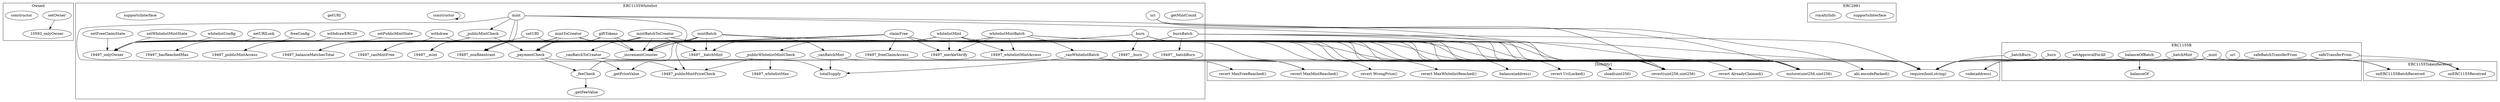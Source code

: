 strict digraph {
subgraph cluster_10593_Owned {
label = "Owned"
"10593_setOwner" [label="setOwner"]
"10593_constructor" [label="constructor"]
"10593_setOwner" -> "10593_onlyOwner"
}subgraph cluster_19497_ERC1155Whitelist {
label = "ERC1155Whitelist"
"19497__incrementCounter" [label="_incrementCounter"]
"19497__getPriceValue" [label="_getPriceValue"]
"19497_setURILock" [label="setURILock"]
"19497_mintBatchToCreator" [label="mintBatchToCreator"]
"19497__publicMintCheck" [label="_publicMintCheck"]
"19497_getMintCount" [label="getMintCount"]
"19497__paymentCheck" [label="_paymentCheck"]
"19497_burn" [label="burn"]
"19497_totalSupply" [label="totalSupply"]
"19497_whitelistConfig" [label="whitelistConfig"]
"19497_mint" [label="mint"]
"19497_whitelistMint" [label="whitelistMint"]
"19497_uri" [label="uri"]
"19497__publicWhitelistMintCheck" [label="_publicWhitelistMintCheck"]
"19497__canBatchToCreator" [label="_canBatchToCreator"]
"19497__canBatchMint" [label="_canBatchMint"]
"19497__feeCheck" [label="_feeCheck"]
"19497_setWhitelistMintState" [label="setWhitelistMintState"]
"19497_setFreeClaimState" [label="setFreeClaimState"]
"19497_withdraw" [label="withdraw"]
"19497_mintBatch" [label="mintBatch"]
"19497_setPublicMintState" [label="setPublicMintState"]
"19497_mintToCreator" [label="mintToCreator"]
"19497_setURI" [label="setURI"]
"19497_burnBatch" [label="burnBatch"]
"19497_withdrawERC20" [label="withdrawERC20"]
"19497_constructor" [label="constructor"]
"19497_freeConfig" [label="freeConfig"]
"19497_giftTokens" [label="giftTokens"]
"19497__getFeeValue" [label="_getFeeValue"]
"19497_claimFree" [label="claimFree"]
"19497_getURI" [label="getURI"]
"19497_whitelistMintBatch" [label="whitelistMintBatch"]
"19497__canWhitelistBatch" [label="_canWhitelistBatch"]
"19497_supportsInterface" [label="supportsInterface"]
"19497_whitelistMintBatch" -> "19497_merkleVerify"
"19497_whitelistConfig" -> "19497_onlyOwner"
"19497__publicWhitelistMintCheck" -> "19497_publicMintPriceCheck"
"19497_setURILock" -> "19497_onlyOwner"
"19497_whitelistMint" -> "19497__mint"
"19497_setWhitelistMintState" -> "19497_onlyOwner"
"19497_claimFree" -> "19497_balanceMatchesTotal"
"19497_burn" -> "19497_onlyOwner"
"19497_mintBatch" -> "19497__batchMint"
"19497_mintBatchToCreator" -> "19497_onlyOwner"
"19497_mintBatchToCreator" -> "19497__canBatchToCreator"
"19497_giftTokens" -> "19497_balanceMatchesTotal"
"19497_setPublicMintState" -> "19497_onlyOwner"
"19497_mintToCreator" -> "19497_balanceMatchesTotal"
"19497_whitelistMintBatch" -> "19497__batchMint"
"19497_mintToCreator" -> "19497_onlyOwner"
"19497_whitelistMint" -> "19497_nonReentrant"
"19497_whitelistMint" -> "19497__publicWhitelistMintCheck"
"19497_mint" -> "19497_publicMintPriceCheck"
"19497_burnBatch" -> "19497_onlyOwner"
"19497_giftTokens" -> "19497_onlyOwner"
"19497__publicMintCheck" -> "19497_balanceMatchesTotal"
"19497_burnBatch" -> "19497__batchBurn"
"19497_giftTokens" -> "19497__mint"
"19497__publicMintCheck" -> "19497__paymentCheck"
"19497_claimFree" -> "19497__mint"
"19497__canBatchToCreator" -> "19497_totalSupply"
"19497_setFreeClaimState" -> "19497_onlyOwner"
"19497_mint" -> "19497__publicMintCheck"
"19497_giftTokens" -> "19497__incrementCounter"
"19497__publicWhitelistMintCheck" -> "19497_whitelistMax"
"19497_claimFree" -> "19497__incrementCounter"
"19497_mintBatchToCreator" -> "19497_balanceMatchesTotal"
"19497_whitelistMint" -> "19497__incrementCounter"
"19497_mintBatchToCreator" -> "19497_nonReentrant"
"19497_mintToCreator" -> "19497_canMintFree"
"19497_mint" -> "19497__mint"
"19497_mintBatchToCreator" -> "19497__batchMint"
"19497_claimFree" -> "19497_merkleVerify"
"19497__publicMintCheck" -> "19497_publicMintAccess"
"19497_setURI" -> "19497_onlyOwner"
"19497_mintBatchToCreator" -> "19497__paymentCheck"
"19497_mintBatch" -> "19497__incrementCounter"
"19497__feeCheck" -> "19497__getFeeValue"
"19497_burn" -> "19497__paymentCheck"
"19497_mintBatch" -> "19497_publicMintAccess"
"19497_mint" -> "19497_nonReentrant"
"19497_mintBatch" -> "19497_nonReentrant"
"19497_mintBatchToCreator" -> "19497__incrementCounter"
"19497_mintToCreator" -> "19497_nonReentrant"
"19497__paymentCheck" -> "19497__feeCheck"
"19497_burnBatch" -> "19497__paymentCheck"
"19497_mintToCreator" -> "19497__incrementCounter"
"19497_mintBatch" -> "19497__getPriceValue"
"19497__canBatchMint" -> "19497_totalSupply"
"19497_giftTokens" -> "19497_nonReentrant"
"19497_whitelistMintBatch" -> "19497_nonReentrant"
"19497_constructor" -> "19497_constructor"
"19497_giftTokens" -> "19497__paymentCheck"
"19497__paymentCheck" -> "19497__getPriceValue"
"19497_mintBatch" -> "19497__canBatchMint"
"19497_withdraw" -> "19497_onlyOwner"
"19497_mintToCreator" -> "19497__mint"
"19497_claimFree" -> "19497_freeClaimAccess"
"19497_whitelistMintBatch" -> "19497__incrementCounter"
"19497_claimFree" -> "19497_canMintFree"
"19497_withdrawERC20" -> "19497_onlyOwner"
"19497_whitelistMintBatch" -> "19497__canWhitelistBatch"
"19497_whitelistMintBatch" -> "19497__paymentCheck"
"19497_mint" -> "19497__incrementCounter"
"19497_burn" -> "19497__burn"
"19497_whitelistMint" -> "19497_whitelistMintAccess"
"19497_giftTokens" -> "19497_canMintFree"
"19497__publicMintCheck" -> "19497_hasReachedMax"
"19497_mintBatch" -> "19497_publicMintPriceCheck"
"19497_whitelistMintBatch" -> "19497_whitelistMintAccess"
"19497_mintToCreator" -> "19497__paymentCheck"
"19497__canWhitelistBatch" -> "19497_totalSupply"
"19497_whitelistMint" -> "19497_merkleVerify"
"19497_freeConfig" -> "19497_onlyOwner"
}subgraph cluster_24843_ERC2981 {
label = "ERC2981"
"24843_supportsInterface" [label="supportsInterface"]
"24843_royaltyInfo" [label="royaltyInfo"]
}subgraph cluster_13550_ERC1155B {
label = "ERC1155B"
"13550__mint" [label="_mint"]
"13550__batchMint" [label="_batchMint"]
"13550_uri" [label="uri"]
"13550_balanceOfBatch" [label="balanceOfBatch"]
"13550_safeTransferFrom" [label="safeTransferFrom"]
"13550__batchBurn" [label="_batchBurn"]
"13550_balanceOf" [label="balanceOf"]
"13550_setApprovalForAll" [label="setApprovalForAll"]
"13550_safeBatchTransferFrom" [label="safeBatchTransferFrom"]
"13550__burn" [label="_burn"]
"13550_balanceOfBatch" -> "13550_balanceOf"
}subgraph cluster_13594_ERC1155TokenReceiver {
label = "ERC1155TokenReceiver"
"13594_onERC1155BatchReceived" [label="onERC1155BatchReceived"]
"13594_onERC1155Received" [label="onERC1155Received"]
}subgraph cluster_solidity {
label = "[Solidity]"
"revert WrongPrice()" 
"revert(uint256,uint256)" 
"revert MaxMintReached()" 
"revert MaxWhitelistReached()" 
"revert UriLocked()" 
"mstore(uint256,uint256)" 
"balance(address)" 
"abi.encodePacked()" 
"code(address)" 
"require(bool,string)" 
"revert AlreadyClaimed()" 
"sload(uint256)" 
"revert MaxFreeReached()" 
"19497_giftTokens" -> "revert(uint256,uint256)"
"13550__batchBurn" -> "require(bool,string)"
"19497_uri" -> "mstore(uint256,uint256)"
"19497_uri" -> "revert(uint256,uint256)"
"13550_safeTransferFrom" -> "require(bool,string)"
"19497_mint" -> "revert(uint256,uint256)"
"19497_mintBatchToCreator" -> "revert(uint256,uint256)"
"19497_whitelistMintBatch" -> "mstore(uint256,uint256)"
"19497_whitelistMintBatch" -> "require(bool,string)"
"19497__canWhitelistBatch" -> "revert MaxWhitelistReached()"
"13550_safeBatchTransferFrom" -> "require(bool,string)"
"19497__feeCheck" -> "revert(uint256,uint256)"
"19497_withdraw" -> "balance(address)"
"13550__mint" -> "code(address)"
"13550__batchMint" -> "require(bool,string)"
"19497_burnBatch" -> "require(bool,string)"
"19497_whitelistMint" -> "require(bool,string)"
"13550__burn" -> "require(bool,string)"
"19497_claimFree" -> "sload(uint256)"
"19497_claimFree" -> "revert(uint256,uint256)"
"19497_mintToCreator" -> "revert(uint256,uint256)"
"13550_safeTransferFrom" -> "code(address)"
"19497_mintBatch" -> "mstore(uint256,uint256)"
"19497_mintBatch" -> "require(bool,string)"
"13550__batchMint" -> "code(address)"
"19497_giftTokens" -> "mstore(uint256,uint256)"
"19497__feeCheck" -> "mstore(uint256,uint256)"
"19497_mintBatchToCreator" -> "mstore(uint256,uint256)"
"19497_setURI" -> "revert UriLocked()"
"19497__canBatchToCreator" -> "revert MaxMintReached()"
"19497_burn" -> "require(bool,string)"
"19497_mintBatch" -> "revert(uint256,uint256)"
"19497_claimFree" -> "revert AlreadyClaimed()"
"19497_burn" -> "mstore(uint256,uint256)"
"19497__canBatchToCreator" -> "revert MaxFreeReached()"
"19497__canBatchMint" -> "revert MaxMintReached()"
"19497_whitelistMint" -> "revert(uint256,uint256)"
"13550_safeBatchTransferFrom" -> "code(address)"
"19497_mintToCreator" -> "mstore(uint256,uint256)"
"19497_claimFree" -> "mstore(uint256,uint256)"
"19497_whitelistMintBatch" -> "revert(uint256,uint256)"
"19497_burnBatch" -> "revert(uint256,uint256)"
"19497_whitelistMint" -> "mstore(uint256,uint256)"
"19497_burnBatch" -> "mstore(uint256,uint256)"
"19497_uri" -> "abi.encodePacked()"
"19497_mint" -> "mstore(uint256,uint256)"
"19497__canWhitelistBatch" -> "revert MaxMintReached()"
"19497__canWhitelistBatch" -> "revert WrongPrice()"
"13550_balanceOfBatch" -> "require(bool,string)"
"19497_burn" -> "revert(uint256,uint256)"
"13550__mint" -> "require(bool,string)"
}"13550__batchMint" -> "13594_onERC1155BatchReceived"
"13550__mint" -> "13594_onERC1155Received"
"13550_safeTransferFrom" -> "13594_onERC1155Received"
"13550_safeBatchTransferFrom" -> "13594_onERC1155BatchReceived"
}